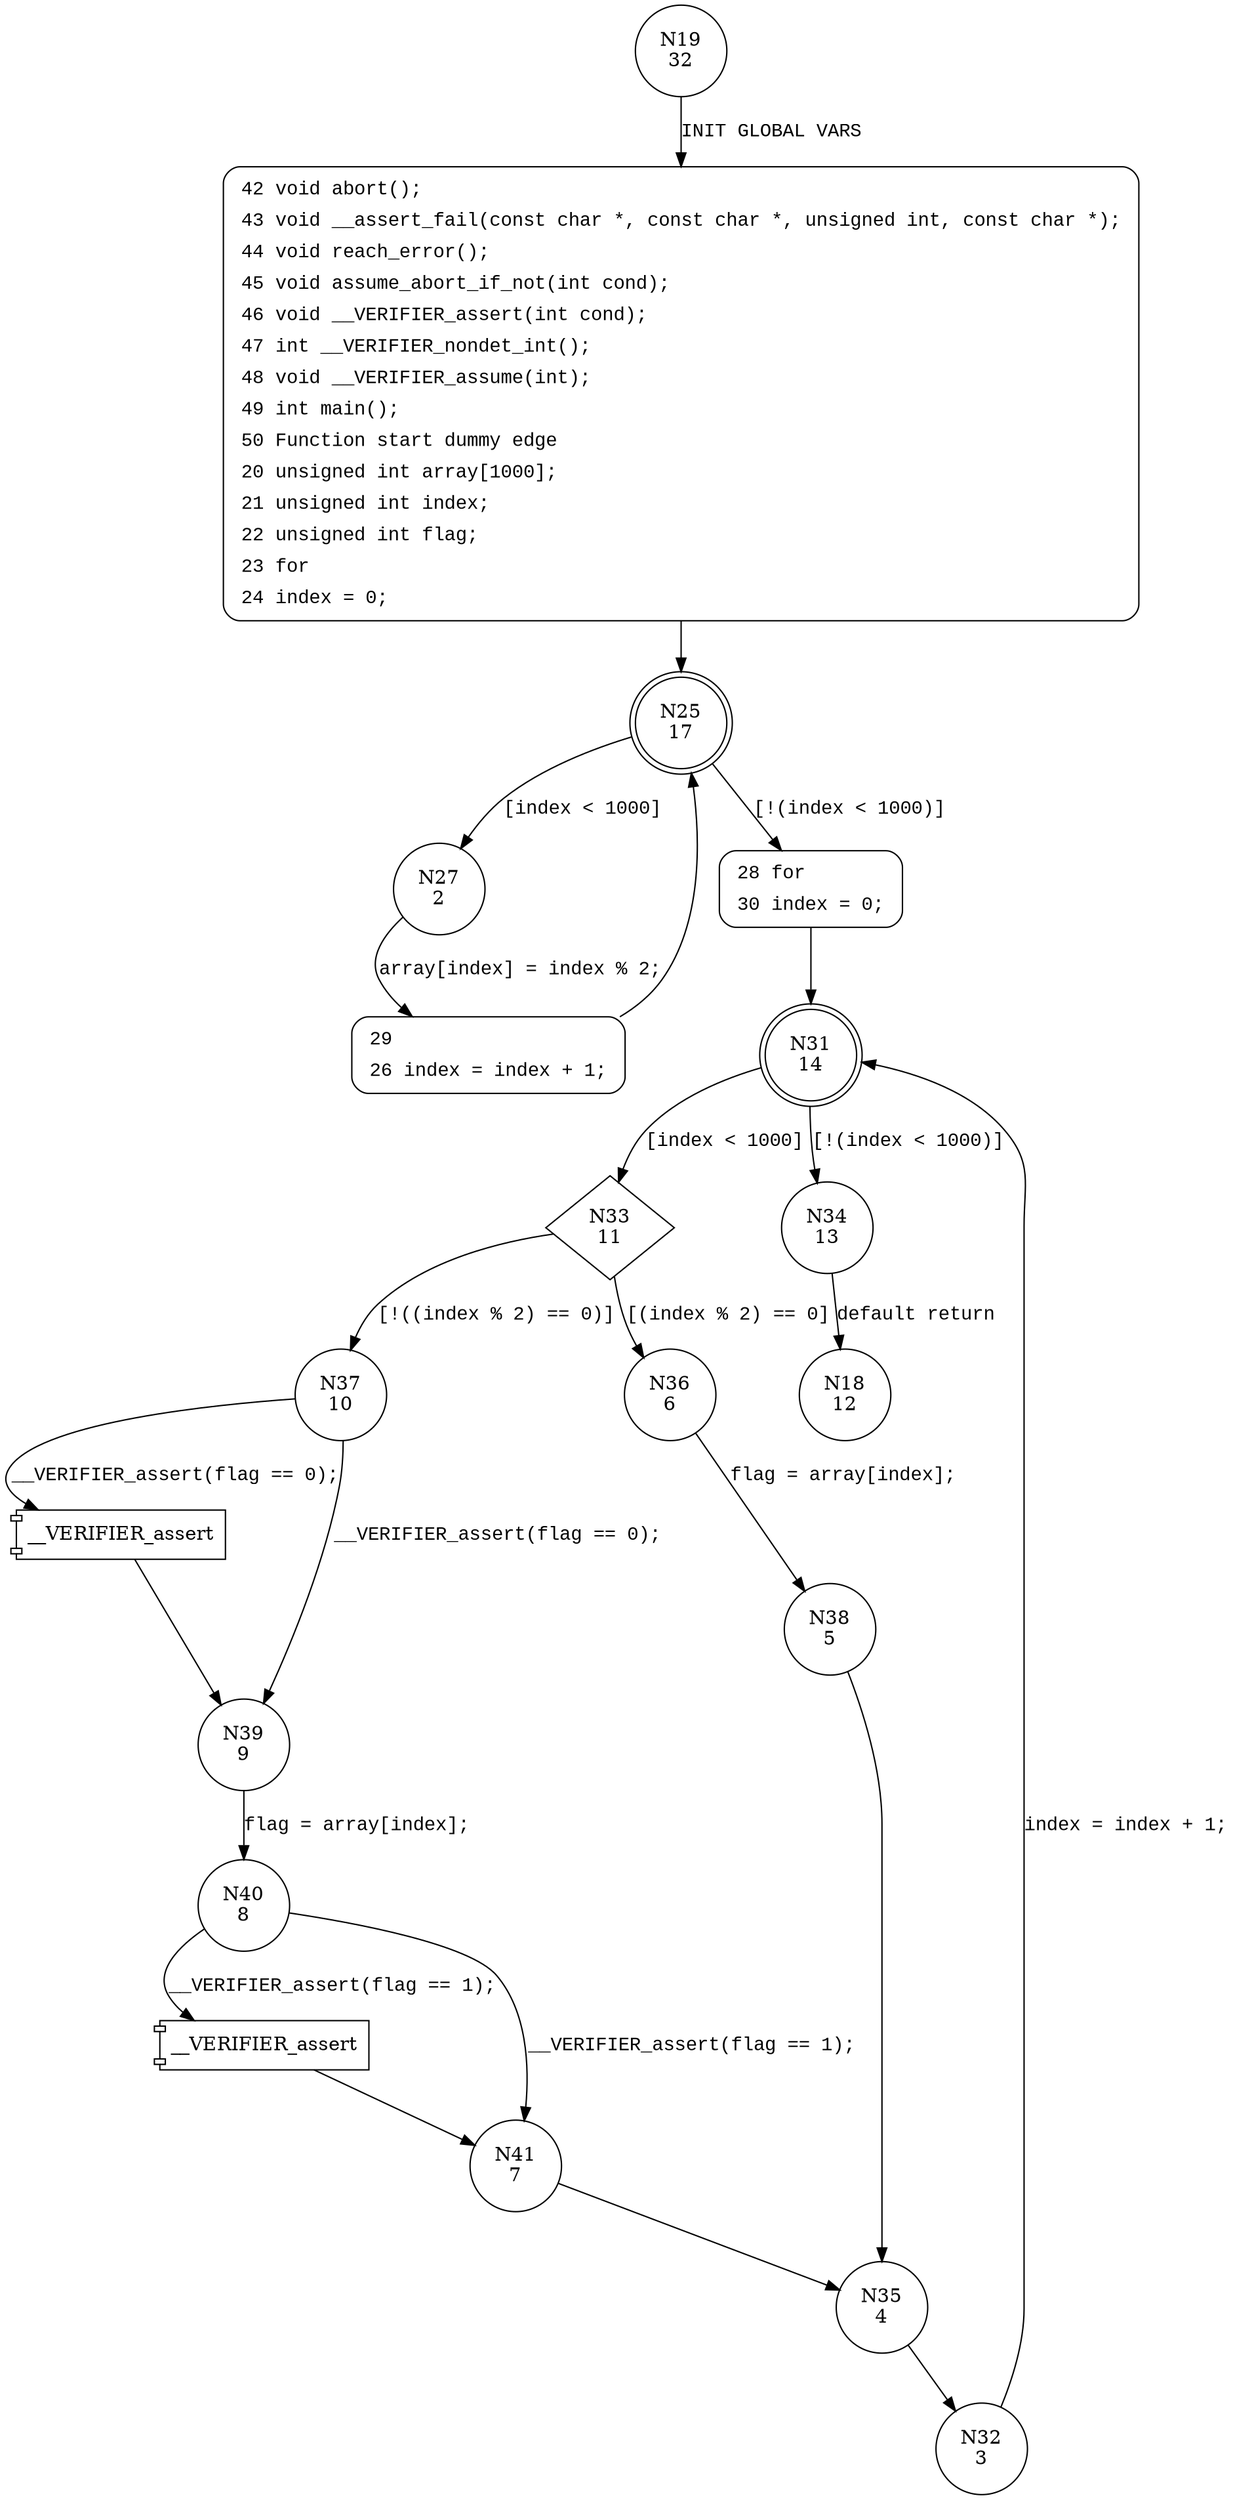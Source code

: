 digraph main {
19 [shape="circle" label="N19\n32"]
42 [shape="circle" label="N42\n31"]
25 [shape="doublecircle" label="N25\n17"]
27 [shape="circle" label="N27\n2"]
28 [shape="circle" label="N28\n16"]
31 [shape="doublecircle" label="N31\n14"]
33 [shape="diamond" label="N33\n11"]
34 [shape="circle" label="N34\n13"]
36 [shape="circle" label="N36\n6"]
37 [shape="circle" label="N37\n10"]
39 [shape="circle" label="N39\n9"]
40 [shape="circle" label="N40\n8"]
41 [shape="circle" label="N41\n7"]
35 [shape="circle" label="N35\n4"]
32 [shape="circle" label="N32\n3"]
38 [shape="circle" label="N38\n5"]
29 [shape="circle" label="N29\n1"]
18 [shape="circle" label="N18\n12"]
42 [style="filled,bold" penwidth="1" fillcolor="white" fontname="Courier New" shape="Mrecord" label=<<table border="0" cellborder="0" cellpadding="3" bgcolor="white"><tr><td align="right">42</td><td align="left">void abort();</td></tr><tr><td align="right">43</td><td align="left">void __assert_fail(const char *, const char *, unsigned int, const char *);</td></tr><tr><td align="right">44</td><td align="left">void reach_error();</td></tr><tr><td align="right">45</td><td align="left">void assume_abort_if_not(int cond);</td></tr><tr><td align="right">46</td><td align="left">void __VERIFIER_assert(int cond);</td></tr><tr><td align="right">47</td><td align="left">int __VERIFIER_nondet_int();</td></tr><tr><td align="right">48</td><td align="left">void __VERIFIER_assume(int);</td></tr><tr><td align="right">49</td><td align="left">int main();</td></tr><tr><td align="right">50</td><td align="left">Function start dummy edge</td></tr><tr><td align="right">20</td><td align="left">unsigned int array[1000];</td></tr><tr><td align="right">21</td><td align="left">unsigned int index;</td></tr><tr><td align="right">22</td><td align="left">unsigned int flag;</td></tr><tr><td align="right">23</td><td align="left">for</td></tr><tr><td align="right">24</td><td align="left">index = 0;</td></tr></table>>]
42 -> 25[label=""]
28 [style="filled,bold" penwidth="1" fillcolor="white" fontname="Courier New" shape="Mrecord" label=<<table border="0" cellborder="0" cellpadding="3" bgcolor="white"><tr><td align="right">28</td><td align="left">for</td></tr><tr><td align="right">30</td><td align="left">index = 0;</td></tr></table>>]
28 -> 31[label=""]
29 [style="filled,bold" penwidth="1" fillcolor="white" fontname="Courier New" shape="Mrecord" label=<<table border="0" cellborder="0" cellpadding="3" bgcolor="white"><tr><td align="right">29</td><td align="left"></td></tr><tr><td align="right">26</td><td align="left">index = index + 1;</td></tr></table>>]
29 -> 25[label=""]
19 -> 42 [label="INIT GLOBAL VARS" fontname="Courier New"]
25 -> 27 [label="[index < 1000]" fontname="Courier New"]
25 -> 28 [label="[!(index < 1000)]" fontname="Courier New"]
31 -> 33 [label="[index < 1000]" fontname="Courier New"]
31 -> 34 [label="[!(index < 1000)]" fontname="Courier New"]
33 -> 36 [label="[(index % 2) == 0]" fontname="Courier New"]
33 -> 37 [label="[!((index % 2) == 0)]" fontname="Courier New"]
100001 [shape="component" label="__VERIFIER_assert"]
37 -> 100001 [label="__VERIFIER_assert(flag == 0);" fontname="Courier New"]
100001 -> 39 [label="" fontname="Courier New"]
37 -> 39 [label="__VERIFIER_assert(flag == 0);" fontname="Courier New"]
39 -> 40 [label="flag = array[index];" fontname="Courier New"]
100002 [shape="component" label="__VERIFIER_assert"]
40 -> 100002 [label="__VERIFIER_assert(flag == 1);" fontname="Courier New"]
100002 -> 41 [label="" fontname="Courier New"]
40 -> 41 [label="__VERIFIER_assert(flag == 1);" fontname="Courier New"]
41 -> 35 [label="" fontname="Courier New"]
35 -> 32 [label="" fontname="Courier New"]
36 -> 38 [label="flag = array[index];" fontname="Courier New"]
27 -> 29 [label="array[index] = index % 2;" fontname="Courier New"]
34 -> 18 [label="default return" fontname="Courier New"]
32 -> 31 [label="index = index + 1;" fontname="Courier New"]
38 -> 35 [label="" fontname="Courier New"]
}